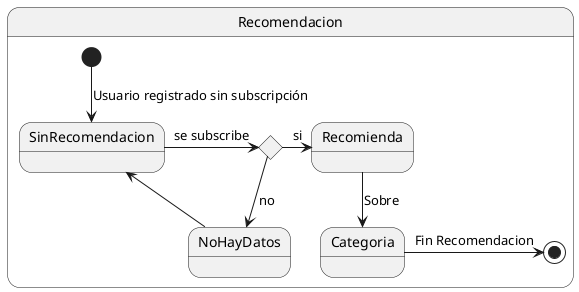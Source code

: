 @startuml

state Recomendacion {
  [*] --> SinRecomendacion : Usuario registrado sin subscripción
  
  state rombo <<choice>>

  SinRecomendacion -r-> rombo : se subscribe
  Recomienda <-r- rombo : si
  NoHayDatos <-r- rombo : no

  Recomienda --> Categoria : Sobre
  NoHayDatos --> SinRecomendacion

  Categoria -r-> [*] : Fin Recomendacion
}

@enduml
